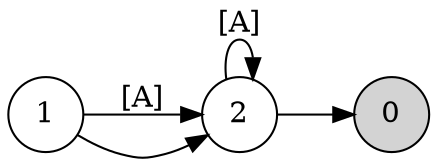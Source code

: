 digraph finite_state_machine {
        rankdir=LR;
        node [shape = circle];
        0 [  style= filled, label = "0"] ;
        1 -> 2 [ label = "[A]" ] ;
        1 -> 2 [ label = " " ] ;
        2 -> 2 [ label = "[A]" ] ;
        2 -> 0 [ label = "" ] ;
}

